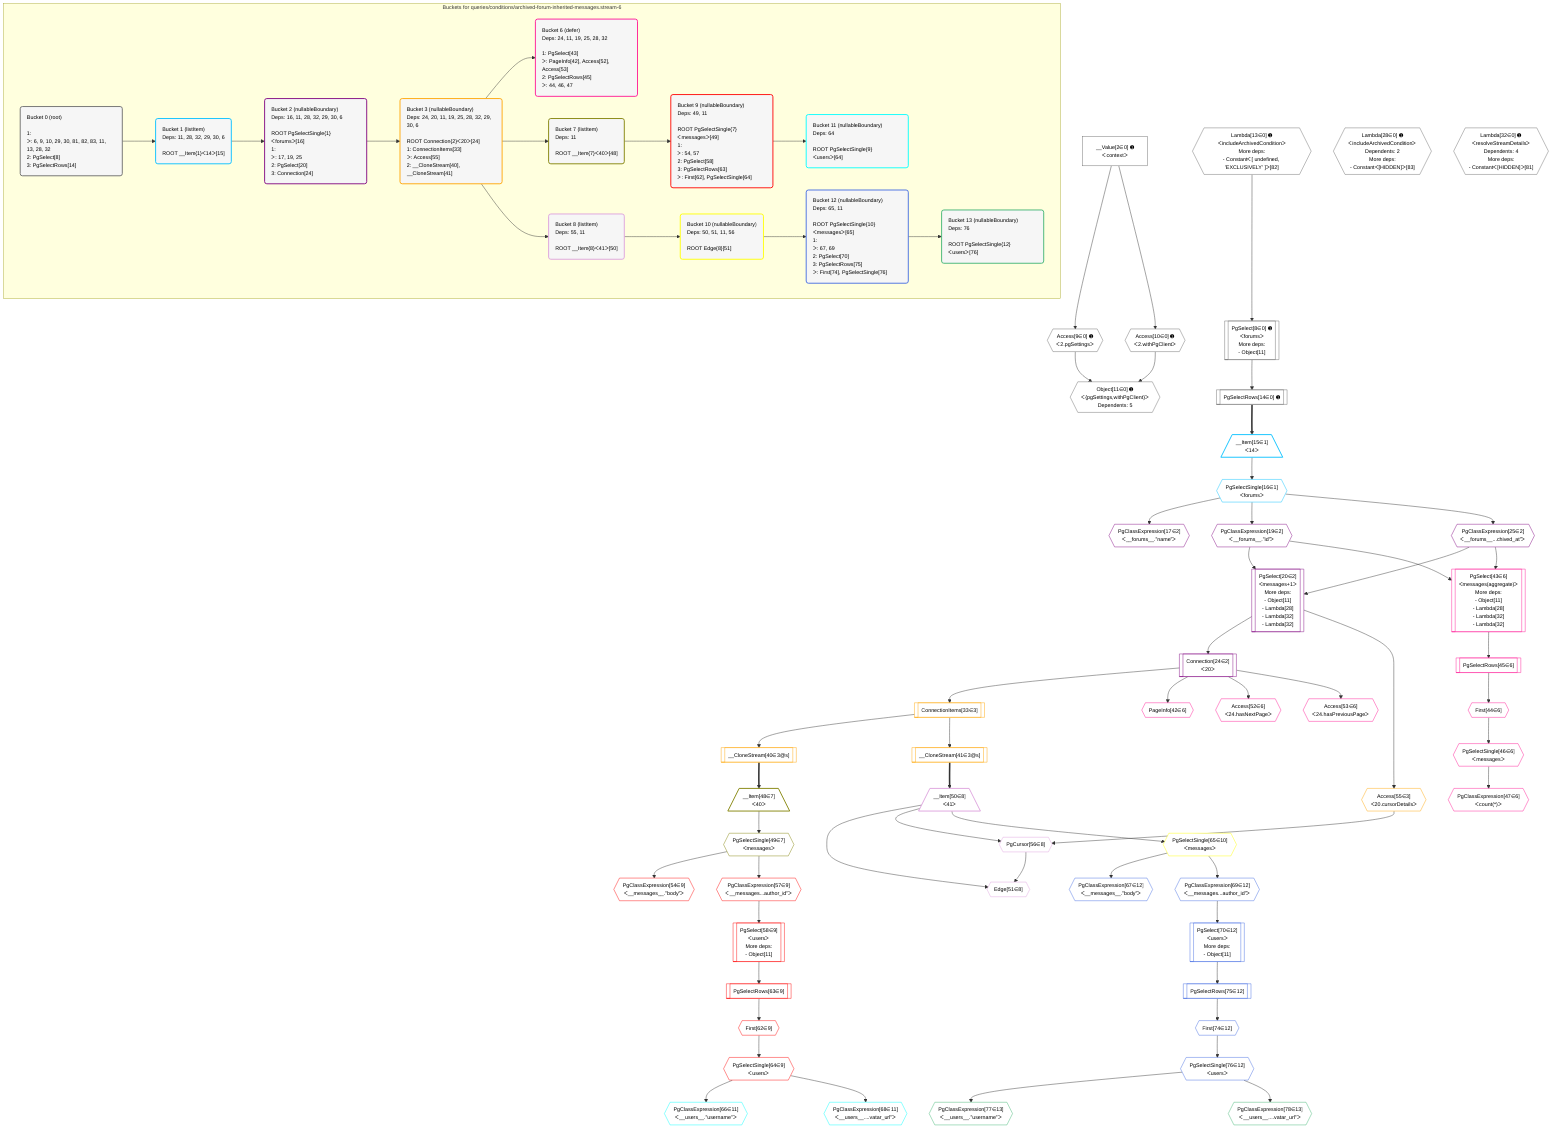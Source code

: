 %%{init: {'themeVariables': { 'fontSize': '12px'}}}%%
graph TD
    classDef path fill:#eee,stroke:#000,color:#000
    classDef plan fill:#fff,stroke-width:1px,color:#000
    classDef itemplan fill:#fff,stroke-width:2px,color:#000
    classDef unbatchedplan fill:#dff,stroke-width:1px,color:#000
    classDef sideeffectplan fill:#fcc,stroke-width:2px,color:#000
    classDef bucket fill:#f6f6f6,color:#000,stroke-width:2px,text-align:left

    subgraph "Buckets for queries/conditions/archived-forum-inherited-messages.stream-6"
    Bucket0("Bucket 0 (root)<br /><br />1: <br />ᐳ: 6, 9, 10, 29, 30, 81, 82, 83, 11, 13, 28, 32<br />2: PgSelect[8]<br />3: PgSelectRows[14]"):::bucket
    Bucket1("Bucket 1 (listItem)<br />Deps: 11, 28, 32, 29, 30, 6<br /><br />ROOT __Item{1}ᐸ14ᐳ[15]"):::bucket
    Bucket2("Bucket 2 (nullableBoundary)<br />Deps: 16, 11, 28, 32, 29, 30, 6<br /><br />ROOT PgSelectSingle{1}ᐸforumsᐳ[16]<br />1: <br />ᐳ: 17, 19, 25<br />2: PgSelect[20]<br />3: Connection[24]"):::bucket
    Bucket3("Bucket 3 (nullableBoundary)<br />Deps: 24, 20, 11, 19, 25, 28, 32, 29, 30, 6<br /><br />ROOT Connection{2}ᐸ20ᐳ[24]<br />1: ConnectionItems[33]<br />ᐳ: Access[55]<br />2: __CloneStream[40], __CloneStream[41]"):::bucket
    Bucket6("Bucket 6 (defer)<br />Deps: 24, 11, 19, 25, 28, 32<br /><br />1: PgSelect[43]<br />ᐳ: PageInfo[42], Access[52], Access[53]<br />2: PgSelectRows[45]<br />ᐳ: 44, 46, 47"):::bucket
    Bucket7("Bucket 7 (listItem)<br />Deps: 11<br /><br />ROOT __Item{7}ᐸ40ᐳ[48]"):::bucket
    Bucket8("Bucket 8 (listItem)<br />Deps: 55, 11<br /><br />ROOT __Item{8}ᐸ41ᐳ[50]"):::bucket
    Bucket9("Bucket 9 (nullableBoundary)<br />Deps: 49, 11<br /><br />ROOT PgSelectSingle{7}ᐸmessagesᐳ[49]<br />1: <br />ᐳ: 54, 57<br />2: PgSelect[58]<br />3: PgSelectRows[63]<br />ᐳ: First[62], PgSelectSingle[64]"):::bucket
    Bucket10("Bucket 10 (nullableBoundary)<br />Deps: 50, 51, 11, 56<br /><br />ROOT Edge{8}[51]"):::bucket
    Bucket11("Bucket 11 (nullableBoundary)<br />Deps: 64<br /><br />ROOT PgSelectSingle{9}ᐸusersᐳ[64]"):::bucket
    Bucket12("Bucket 12 (nullableBoundary)<br />Deps: 65, 11<br /><br />ROOT PgSelectSingle{10}ᐸmessagesᐳ[65]<br />1: <br />ᐳ: 67, 69<br />2: PgSelect[70]<br />3: PgSelectRows[75]<br />ᐳ: First[74], PgSelectSingle[76]"):::bucket
    Bucket13("Bucket 13 (nullableBoundary)<br />Deps: 76<br /><br />ROOT PgSelectSingle{12}ᐸusersᐳ[76]"):::bucket
    end
    Bucket0 --> Bucket1
    Bucket1 --> Bucket2
    Bucket2 --> Bucket3
    Bucket3 --> Bucket6 & Bucket7 & Bucket8
    Bucket7 --> Bucket9
    Bucket8 --> Bucket10
    Bucket9 --> Bucket11
    Bucket10 --> Bucket12
    Bucket12 --> Bucket13

    %% plan dependencies
    PgSelect8[["PgSelect[8∈0] ➊<br />ᐸforumsᐳ<br />More deps:<br />- Object[11]"]]:::plan
    Lambda13{{"Lambda[13∈0] ➊<br />ᐸincludeArchivedConditionᐳ<br />More deps:<br />- Constantᐸ[ undefined, 'EXCLUSIVELY' ]ᐳ[82]"}}:::plan
    Lambda13 --> PgSelect8
    Object11{{"Object[11∈0] ➊<br />ᐸ{pgSettings,withPgClient}ᐳ<br />Dependents: 5"}}:::plan
    Access9{{"Access[9∈0] ➊<br />ᐸ2.pgSettingsᐳ"}}:::plan
    Access10{{"Access[10∈0] ➊<br />ᐸ2.withPgClientᐳ"}}:::plan
    Access9 & Access10 --> Object11
    __Value2["__Value[2∈0] ➊<br />ᐸcontextᐳ"]:::plan
    __Value2 --> Access9
    __Value2 --> Access10
    PgSelectRows14[["PgSelectRows[14∈0] ➊"]]:::plan
    PgSelect8 --> PgSelectRows14
    Lambda28{{"Lambda[28∈0] ➊<br />ᐸincludeArchivedConditionᐳ<br />Dependents: 2<br />More deps:<br />- Constantᐸ[HIDDEN]ᐳ[83]"}}:::plan
    Lambda32{{"Lambda[32∈0] ➊<br />ᐸresolveStreamDetailsᐳ<br />Dependents: 4<br />More deps:<br />- Constantᐸ[HIDDEN]ᐳ[81]"}}:::plan
    __Item15[/"__Item[15∈1]<br />ᐸ14ᐳ"\]:::itemplan
    PgSelectRows14 ==> __Item15
    PgSelectSingle16{{"PgSelectSingle[16∈1]<br />ᐸforumsᐳ"}}:::plan
    __Item15 --> PgSelectSingle16
    PgSelect20[["PgSelect[20∈2]<br />ᐸmessages+1ᐳ<br />More deps:<br />- Object[11]<br />- Lambda[28]<br />- Lambda[32]<br />- Lambda[32]"]]:::plan
    PgClassExpression19{{"PgClassExpression[19∈2]<br />ᐸ__forums__.”id”ᐳ"}}:::plan
    PgClassExpression25{{"PgClassExpression[25∈2]<br />ᐸ__forums__...chived_at”ᐳ"}}:::plan
    PgClassExpression19 & PgClassExpression25 --> PgSelect20
    PgClassExpression17{{"PgClassExpression[17∈2]<br />ᐸ__forums__.”name”ᐳ"}}:::plan
    PgSelectSingle16 --> PgClassExpression17
    PgSelectSingle16 --> PgClassExpression19
    Connection24[["Connection[24∈2]<br />ᐸ20ᐳ"]]:::plan
    PgSelect20 --> Connection24
    PgSelectSingle16 --> PgClassExpression25
    ConnectionItems33[["ConnectionItems[33∈3]"]]:::plan
    Connection24 --> ConnectionItems33
    __CloneStream40[["__CloneStream[40∈3@s]"]]:::plan
    ConnectionItems33 --> __CloneStream40
    __CloneStream41[["__CloneStream[41∈3@s]"]]:::plan
    ConnectionItems33 --> __CloneStream41
    Access55{{"Access[55∈3]<br />ᐸ20.cursorDetailsᐳ"}}:::plan
    PgSelect20 --> Access55
    PgSelect43[["PgSelect[43∈6]<br />ᐸmessages(aggregate)ᐳ<br />More deps:<br />- Object[11]<br />- Lambda[28]<br />- Lambda[32]<br />- Lambda[32]"]]:::plan
    PgClassExpression19 & PgClassExpression25 --> PgSelect43
    PageInfo42{{"PageInfo[42∈6]"}}:::plan
    Connection24 --> PageInfo42
    First44{{"First[44∈6]"}}:::plan
    PgSelectRows45[["PgSelectRows[45∈6]"]]:::plan
    PgSelectRows45 --> First44
    PgSelect43 --> PgSelectRows45
    PgSelectSingle46{{"PgSelectSingle[46∈6]<br />ᐸmessagesᐳ"}}:::plan
    First44 --> PgSelectSingle46
    PgClassExpression47{{"PgClassExpression[47∈6]<br />ᐸcount(*)ᐳ"}}:::plan
    PgSelectSingle46 --> PgClassExpression47
    Access52{{"Access[52∈6]<br />ᐸ24.hasNextPageᐳ"}}:::plan
    Connection24 --> Access52
    Access53{{"Access[53∈6]<br />ᐸ24.hasPreviousPageᐳ"}}:::plan
    Connection24 --> Access53
    __Item48[/"__Item[48∈7]<br />ᐸ40ᐳ"\]:::itemplan
    __CloneStream40 ==> __Item48
    PgSelectSingle49{{"PgSelectSingle[49∈7]<br />ᐸmessagesᐳ"}}:::plan
    __Item48 --> PgSelectSingle49
    Edge51{{"Edge[51∈8]"}}:::plan
    __Item50[/"__Item[50∈8]<br />ᐸ41ᐳ"\]:::itemplan
    PgCursor56{{"PgCursor[56∈8]"}}:::plan
    __Item50 & PgCursor56 --> Edge51
    __Item50 & Access55 --> PgCursor56
    __CloneStream41 ==> __Item50
    PgSelect58[["PgSelect[58∈9]<br />ᐸusersᐳ<br />More deps:<br />- Object[11]"]]:::plan
    PgClassExpression57{{"PgClassExpression[57∈9]<br />ᐸ__messages...author_id”ᐳ"}}:::plan
    PgClassExpression57 --> PgSelect58
    PgClassExpression54{{"PgClassExpression[54∈9]<br />ᐸ__messages__.”body”ᐳ"}}:::plan
    PgSelectSingle49 --> PgClassExpression54
    PgSelectSingle49 --> PgClassExpression57
    First62{{"First[62∈9]"}}:::plan
    PgSelectRows63[["PgSelectRows[63∈9]"]]:::plan
    PgSelectRows63 --> First62
    PgSelect58 --> PgSelectRows63
    PgSelectSingle64{{"PgSelectSingle[64∈9]<br />ᐸusersᐳ"}}:::plan
    First62 --> PgSelectSingle64
    PgSelectSingle65{{"PgSelectSingle[65∈10]<br />ᐸmessagesᐳ"}}:::plan
    __Item50 --> PgSelectSingle65
    PgClassExpression66{{"PgClassExpression[66∈11]<br />ᐸ__users__.”username”ᐳ"}}:::plan
    PgSelectSingle64 --> PgClassExpression66
    PgClassExpression68{{"PgClassExpression[68∈11]<br />ᐸ__users__....vatar_url”ᐳ"}}:::plan
    PgSelectSingle64 --> PgClassExpression68
    PgSelect70[["PgSelect[70∈12]<br />ᐸusersᐳ<br />More deps:<br />- Object[11]"]]:::plan
    PgClassExpression69{{"PgClassExpression[69∈12]<br />ᐸ__messages...author_id”ᐳ"}}:::plan
    PgClassExpression69 --> PgSelect70
    PgClassExpression67{{"PgClassExpression[67∈12]<br />ᐸ__messages__.”body”ᐳ"}}:::plan
    PgSelectSingle65 --> PgClassExpression67
    PgSelectSingle65 --> PgClassExpression69
    First74{{"First[74∈12]"}}:::plan
    PgSelectRows75[["PgSelectRows[75∈12]"]]:::plan
    PgSelectRows75 --> First74
    PgSelect70 --> PgSelectRows75
    PgSelectSingle76{{"PgSelectSingle[76∈12]<br />ᐸusersᐳ"}}:::plan
    First74 --> PgSelectSingle76
    PgClassExpression77{{"PgClassExpression[77∈13]<br />ᐸ__users__.”username”ᐳ"}}:::plan
    PgSelectSingle76 --> PgClassExpression77
    PgClassExpression78{{"PgClassExpression[78∈13]<br />ᐸ__users__....vatar_url”ᐳ"}}:::plan
    PgSelectSingle76 --> PgClassExpression78

    %% define steps
    classDef bucket0 stroke:#696969
    class Bucket0,__Value2,PgSelect8,Access9,Access10,Object11,Lambda13,PgSelectRows14,Lambda28,Lambda32 bucket0
    classDef bucket1 stroke:#00bfff
    class Bucket1,__Item15,PgSelectSingle16 bucket1
    classDef bucket2 stroke:#7f007f
    class Bucket2,PgClassExpression17,PgClassExpression19,PgSelect20,Connection24,PgClassExpression25 bucket2
    classDef bucket3 stroke:#ffa500
    class Bucket3,ConnectionItems33,__CloneStream40,__CloneStream41,Access55 bucket3
    classDef bucket6 stroke:#ff1493
    class Bucket6,PageInfo42,PgSelect43,First44,PgSelectRows45,PgSelectSingle46,PgClassExpression47,Access52,Access53 bucket6
    classDef bucket7 stroke:#808000
    class Bucket7,__Item48,PgSelectSingle49 bucket7
    classDef bucket8 stroke:#dda0dd
    class Bucket8,__Item50,Edge51,PgCursor56 bucket8
    classDef bucket9 stroke:#ff0000
    class Bucket9,PgClassExpression54,PgClassExpression57,PgSelect58,First62,PgSelectRows63,PgSelectSingle64 bucket9
    classDef bucket10 stroke:#ffff00
    class Bucket10,PgSelectSingle65 bucket10
    classDef bucket11 stroke:#00ffff
    class Bucket11,PgClassExpression66,PgClassExpression68 bucket11
    classDef bucket12 stroke:#4169e1
    class Bucket12,PgClassExpression67,PgClassExpression69,PgSelect70,First74,PgSelectRows75,PgSelectSingle76 bucket12
    classDef bucket13 stroke:#3cb371
    class Bucket13,PgClassExpression77,PgClassExpression78 bucket13